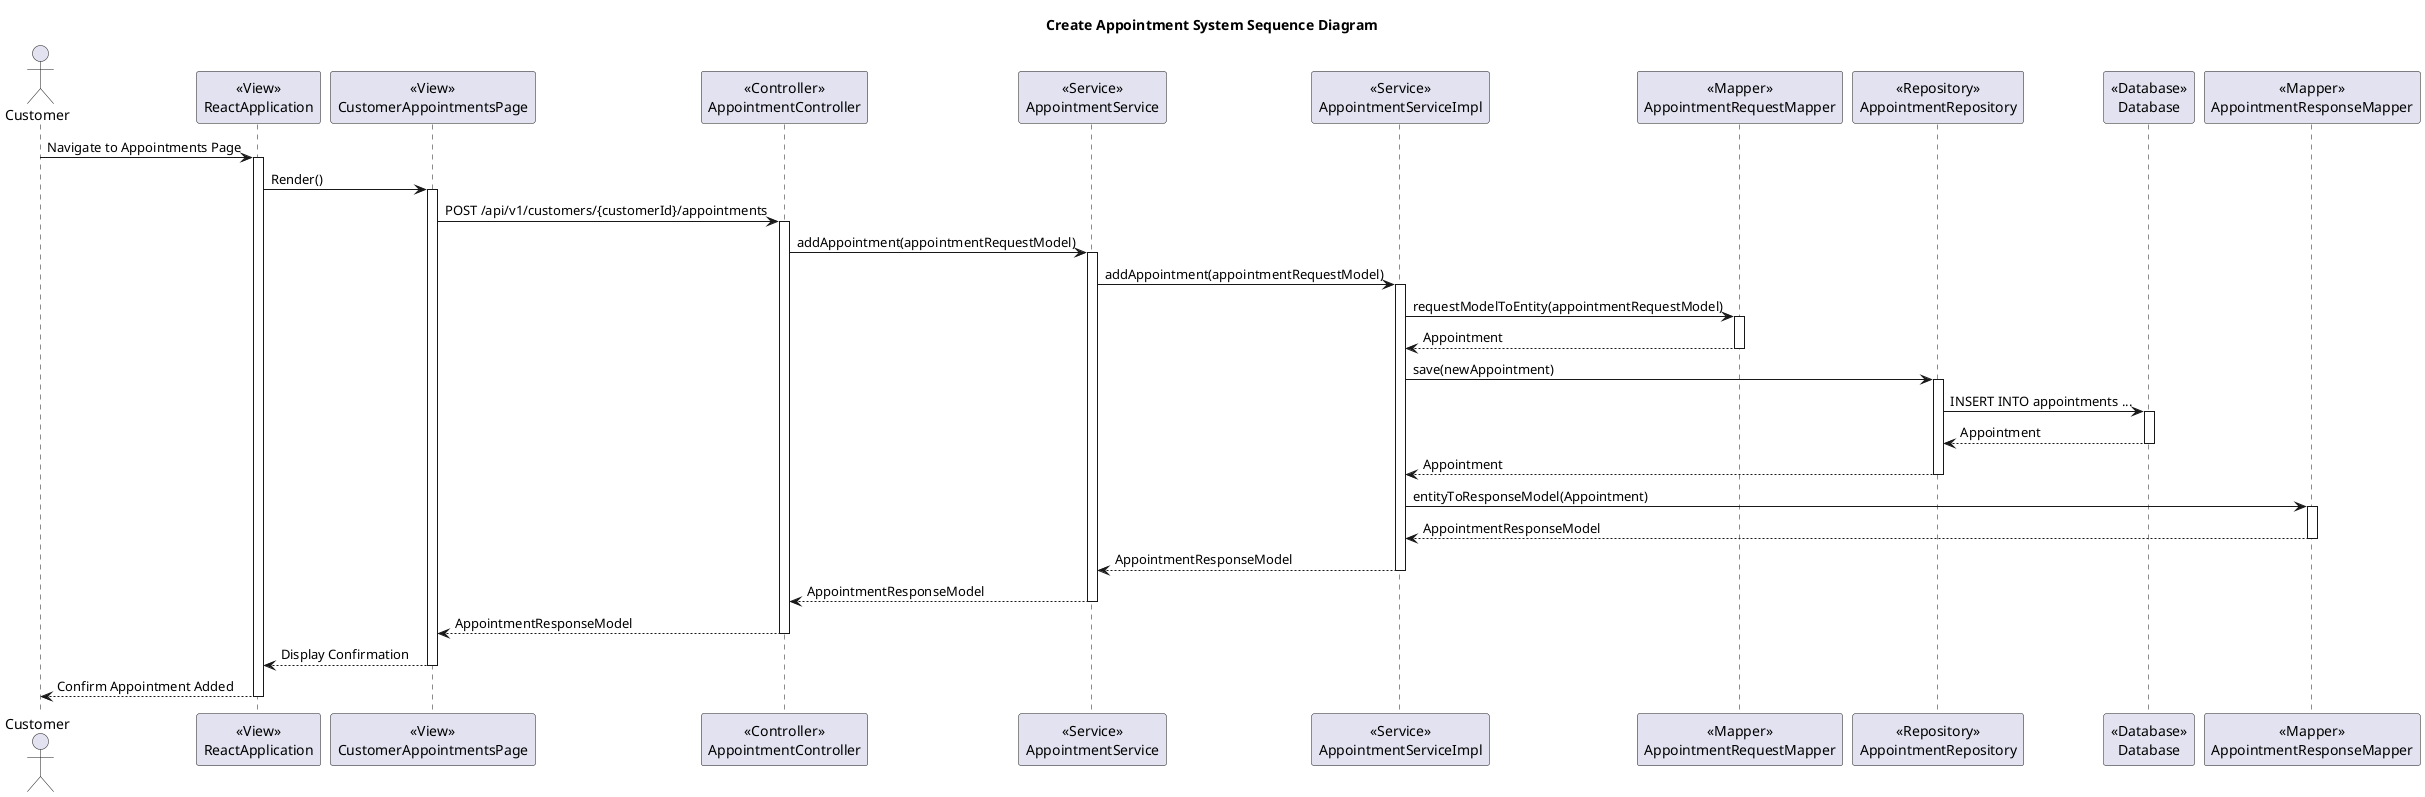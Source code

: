 @startuml
title Create Appointment System Sequence Diagram

actor Customer

participant ReactApplication as "<<View>>\nReactApplication"
participant CustomerAppointmentsPage as "<<View>>\nCustomerAppointmentsPage"
participant AppointmentController as "<<Controller>>\nAppointmentController"
participant AppointmentService as "<<Service>>\nAppointmentService"
participant AppointmentServiceImpl as "<<Service>>\nAppointmentServiceImpl"
participant AppointmentRequestMapper as "<<Mapper>>\nAppointmentRequestMapper"
participant AppointmentRepository as "<<Repository>>\nAppointmentRepository"
participant Database as "<<Database>>\nDatabase"
participant AppointmentResponseMapper as "<<Mapper>>\nAppointmentResponseMapper"

Customer -> ReactApplication: Navigate to Appointments Page
activate ReactApplication

ReactApplication -> CustomerAppointmentsPage: Render()
activate CustomerAppointmentsPage

CustomerAppointmentsPage -> AppointmentController: POST /api/v1/customers/{customerId}/appointments
activate AppointmentController

AppointmentController -> AppointmentService: addAppointment(appointmentRequestModel)
activate AppointmentService

AppointmentService -> AppointmentServiceImpl: addAppointment(appointmentRequestModel)
activate AppointmentServiceImpl

AppointmentServiceImpl -> AppointmentRequestMapper: requestModelToEntity(appointmentRequestModel)
activate AppointmentRequestMapper

AppointmentRequestMapper --> AppointmentServiceImpl: Appointment
deactivate AppointmentRequestMapper

AppointmentServiceImpl -> AppointmentRepository: save(newAppointment)
activate AppointmentRepository

AppointmentRepository -> Database: INSERT INTO appointments ...
activate Database

Database --> AppointmentRepository: Appointment
deactivate Database

AppointmentRepository --> AppointmentServiceImpl: Appointment
deactivate AppointmentRepository

AppointmentServiceImpl -> AppointmentResponseMapper: entityToResponseModel(Appointment)
activate AppointmentResponseMapper

AppointmentResponseMapper --> AppointmentServiceImpl: AppointmentResponseModel
deactivate AppointmentResponseMapper

AppointmentServiceImpl --> AppointmentService: AppointmentResponseModel
deactivate AppointmentServiceImpl

AppointmentService --> AppointmentController: AppointmentResponseModel
deactivate AppointmentService

AppointmentController --> CustomerAppointmentsPage: AppointmentResponseModel
deactivate AppointmentController

CustomerAppointmentsPage --> ReactApplication: Display Confirmation
deactivate CustomerAppointmentsPage

ReactApplication --> Customer: Confirm Appointment Added
deactivate ReactApplication

@enduml
